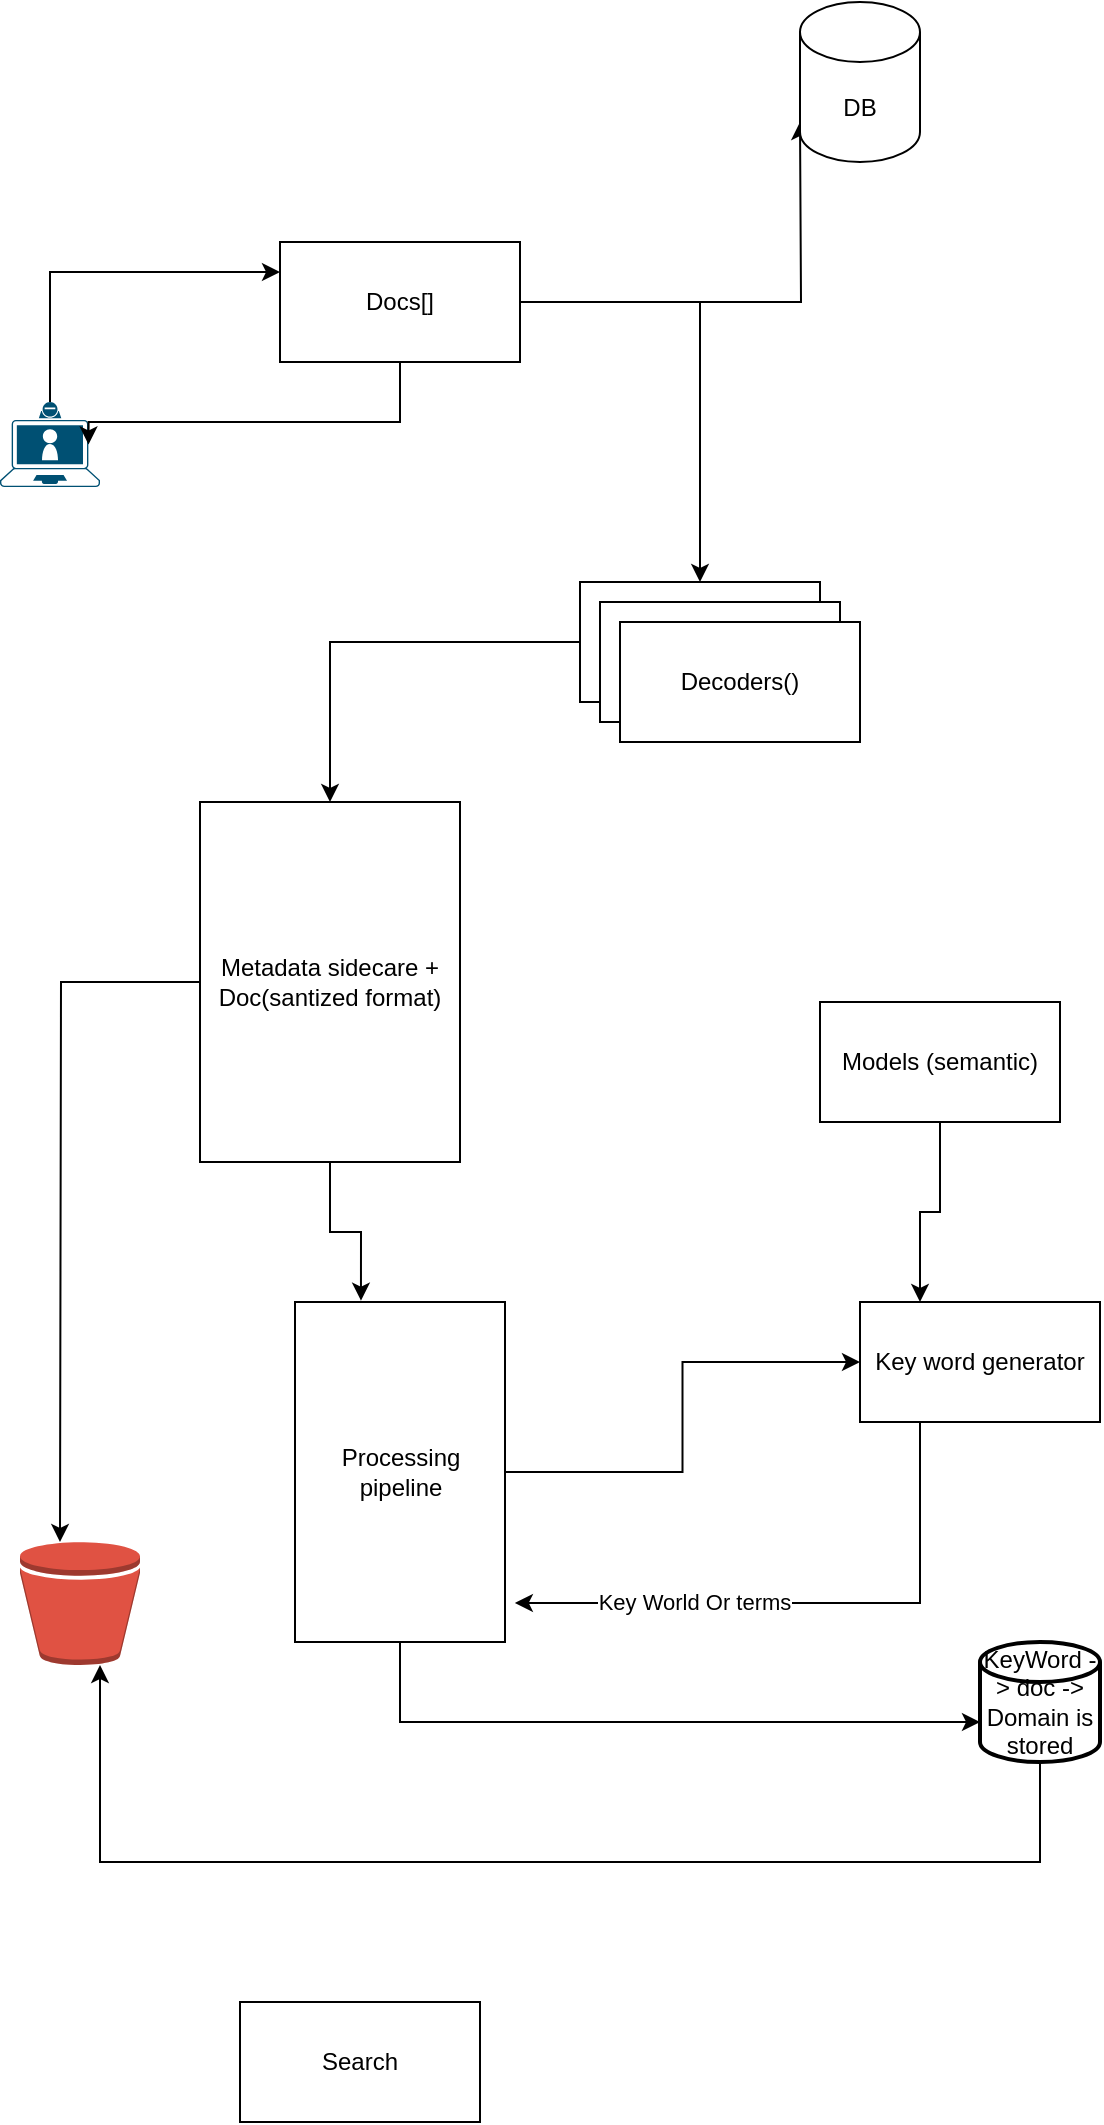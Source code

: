 <mxfile version="14.2.4" type="embed">
    <diagram id="T3NI5gOSEnCqQwlg538U" name="Page-1">
        <mxGraphModel dx="920" dy="1021" grid="1" gridSize="10" guides="1" tooltips="1" connect="1" arrows="1" fold="1" page="1" pageScale="1" pageWidth="850" pageHeight="1100" math="0" shadow="0">
            <root>
                <mxCell id="0"/>
                <mxCell id="1" parent="0"/>
                <mxCell id="4" style="edgeStyle=orthogonalEdgeStyle;rounded=0;orthogonalLoop=1;jettySize=auto;html=1;exitX=0.5;exitY=0;exitDx=0;exitDy=0;exitPerimeter=0;entryX=0;entryY=0.25;entryDx=0;entryDy=0;" edge="1" parent="1" source="2" target="3">
                    <mxGeometry relative="1" as="geometry"/>
                </mxCell>
                <mxCell id="2" value="" style="points=[[0.13,0.225,0],[0.5,0,0],[0.87,0.225,0],[0.885,0.5,0],[0.985,0.99,0],[0.5,1,0],[0.015,0.99,0],[0.115,0.5,0]];verticalLabelPosition=bottom;html=1;verticalAlign=top;aspect=fixed;align=center;pointerEvents=1;shape=mxgraph.cisco19.laptop_video_client;fillColor=#005073;strokeColor=none;" vertex="1" parent="1">
                    <mxGeometry x="90" y="210" width="50" height="42.5" as="geometry"/>
                </mxCell>
                <mxCell id="5" style="edgeStyle=orthogonalEdgeStyle;rounded=0;orthogonalLoop=1;jettySize=auto;html=1;entryX=0.885;entryY=0.5;entryDx=0;entryDy=0;entryPerimeter=0;" edge="1" parent="1" source="3" target="2">
                    <mxGeometry relative="1" as="geometry">
                        <Array as="points">
                            <mxPoint x="290" y="220"/>
                            <mxPoint x="134" y="220"/>
                        </Array>
                    </mxGeometry>
                </mxCell>
                <mxCell id="7" style="edgeStyle=orthogonalEdgeStyle;rounded=0;orthogonalLoop=1;jettySize=auto;html=1;exitX=1;exitY=0.5;exitDx=0;exitDy=0;" edge="1" parent="1" source="3" target="6">
                    <mxGeometry relative="1" as="geometry"/>
                </mxCell>
                <mxCell id="12" style="edgeStyle=orthogonalEdgeStyle;rounded=0;orthogonalLoop=1;jettySize=auto;html=1;" edge="1" parent="1" source="3">
                    <mxGeometry relative="1" as="geometry">
                        <mxPoint x="490" y="70" as="targetPoint"/>
                    </mxGeometry>
                </mxCell>
                <mxCell id="3" value="Docs[]" style="rounded=0;whiteSpace=wrap;html=1;" vertex="1" parent="1">
                    <mxGeometry x="230" y="130" width="120" height="60" as="geometry"/>
                </mxCell>
                <mxCell id="11" style="edgeStyle=orthogonalEdgeStyle;rounded=0;orthogonalLoop=1;jettySize=auto;html=1;exitX=0;exitY=0.5;exitDx=0;exitDy=0;" edge="1" parent="1" source="6" target="10">
                    <mxGeometry relative="1" as="geometry"/>
                </mxCell>
                <mxCell id="6" value="Decoders()" style="rounded=0;whiteSpace=wrap;html=1;" vertex="1" parent="1">
                    <mxGeometry x="380" y="300" width="120" height="60" as="geometry"/>
                </mxCell>
                <mxCell id="8" value="Decoders()" style="rounded=0;whiteSpace=wrap;html=1;" vertex="1" parent="1">
                    <mxGeometry x="390" y="310" width="120" height="60" as="geometry"/>
                </mxCell>
                <mxCell id="9" value="Decoders()" style="rounded=0;whiteSpace=wrap;html=1;" vertex="1" parent="1">
                    <mxGeometry x="400" y="320" width="120" height="60" as="geometry"/>
                </mxCell>
                <mxCell id="14" style="edgeStyle=orthogonalEdgeStyle;rounded=0;orthogonalLoop=1;jettySize=auto;html=1;entryX=0.314;entryY=-0.004;entryDx=0;entryDy=0;entryPerimeter=0;" edge="1" parent="1" source="10" target="15">
                    <mxGeometry relative="1" as="geometry">
                        <mxPoint x="390" y="670" as="targetPoint"/>
                    </mxGeometry>
                </mxCell>
                <mxCell id="25" style="edgeStyle=orthogonalEdgeStyle;rounded=0;orthogonalLoop=1;jettySize=auto;html=1;" edge="1" parent="1" source="10">
                    <mxGeometry relative="1" as="geometry">
                        <mxPoint x="120" y="780" as="targetPoint"/>
                    </mxGeometry>
                </mxCell>
                <mxCell id="10" value="Metadata sidecare + Doc(santized format)" style="rounded=0;whiteSpace=wrap;html=1;" vertex="1" parent="1">
                    <mxGeometry x="190" y="410" width="130" height="180" as="geometry"/>
                </mxCell>
                <mxCell id="13" value="DB" style="shape=cylinder3;whiteSpace=wrap;html=1;boundedLbl=1;backgroundOutline=1;size=15;" vertex="1" parent="1">
                    <mxGeometry x="490" y="10" width="60" height="80" as="geometry"/>
                </mxCell>
                <mxCell id="17" style="edgeStyle=orthogonalEdgeStyle;rounded=0;orthogonalLoop=1;jettySize=auto;html=1;" edge="1" parent="1" source="15" target="16">
                    <mxGeometry relative="1" as="geometry">
                        <mxPoint x="510" y="680" as="targetPoint"/>
                    </mxGeometry>
                </mxCell>
                <mxCell id="23" style="edgeStyle=orthogonalEdgeStyle;rounded=0;orthogonalLoop=1;jettySize=auto;html=1;" edge="1" parent="1" source="15" target="24">
                    <mxGeometry relative="1" as="geometry">
                        <mxPoint x="320" y="900" as="targetPoint"/>
                        <Array as="points">
                            <mxPoint x="290" y="870"/>
                        </Array>
                    </mxGeometry>
                </mxCell>
                <mxCell id="15" value="Processing pipeline" style="rounded=0;whiteSpace=wrap;html=1;" vertex="1" parent="1">
                    <mxGeometry x="237.5" y="660" width="105" height="170" as="geometry"/>
                </mxCell>
                <mxCell id="18" style="edgeStyle=orthogonalEdgeStyle;rounded=0;orthogonalLoop=1;jettySize=auto;html=1;entryX=1.047;entryY=0.885;entryDx=0;entryDy=0;entryPerimeter=0;" edge="1" parent="1" source="16" target="15">
                    <mxGeometry relative="1" as="geometry">
                        <Array as="points">
                            <mxPoint x="550" y="811"/>
                        </Array>
                    </mxGeometry>
                </mxCell>
                <mxCell id="19" value="Key World Or terms" style="edgeLabel;html=1;align=center;verticalAlign=middle;resizable=0;points=[];" vertex="1" connectable="0" parent="18">
                    <mxGeometry x="0.393" y="-1" relative="1" as="geometry">
                        <mxPoint as="offset"/>
                    </mxGeometry>
                </mxCell>
                <mxCell id="16" value="Key word generator" style="rounded=0;whiteSpace=wrap;html=1;" vertex="1" parent="1">
                    <mxGeometry x="520" y="660" width="120" height="60" as="geometry"/>
                </mxCell>
                <mxCell id="22" style="edgeStyle=orthogonalEdgeStyle;rounded=0;orthogonalLoop=1;jettySize=auto;html=1;entryX=0.25;entryY=0;entryDx=0;entryDy=0;" edge="1" parent="1" source="21" target="16">
                    <mxGeometry relative="1" as="geometry"/>
                </mxCell>
                <mxCell id="21" value="Models (semantic)" style="rounded=0;whiteSpace=wrap;html=1;" vertex="1" parent="1">
                    <mxGeometry x="500" y="510" width="120" height="60" as="geometry"/>
                </mxCell>
                <mxCell id="27" style="edgeStyle=orthogonalEdgeStyle;rounded=0;orthogonalLoop=1;jettySize=auto;html=1;" edge="1" parent="1" source="24" target="26">
                    <mxGeometry relative="1" as="geometry">
                        <Array as="points">
                            <mxPoint x="610" y="940"/>
                            <mxPoint x="140" y="940"/>
                        </Array>
                    </mxGeometry>
                </mxCell>
                <mxCell id="24" value="KeyWord -&amp;gt; doc -&amp;gt; Domain is stored" style="strokeWidth=2;html=1;shape=mxgraph.flowchart.database;whiteSpace=wrap;" vertex="1" parent="1">
                    <mxGeometry x="580" y="830" width="60" height="60" as="geometry"/>
                </mxCell>
                <mxCell id="26" value="" style="outlineConnect=0;dashed=0;verticalLabelPosition=bottom;verticalAlign=top;align=center;html=1;shape=mxgraph.aws3.bucket;fillColor=#E05243;gradientColor=none;" vertex="1" parent="1">
                    <mxGeometry x="100" y="780" width="60" height="61.5" as="geometry"/>
                </mxCell>
                <mxCell id="28" value="Search" style="rounded=0;whiteSpace=wrap;html=1;" vertex="1" parent="1">
                    <mxGeometry x="210" y="1010" width="120" height="60" as="geometry"/>
                </mxCell>
            </root>
        </mxGraphModel>
    </diagram>
</mxfile>